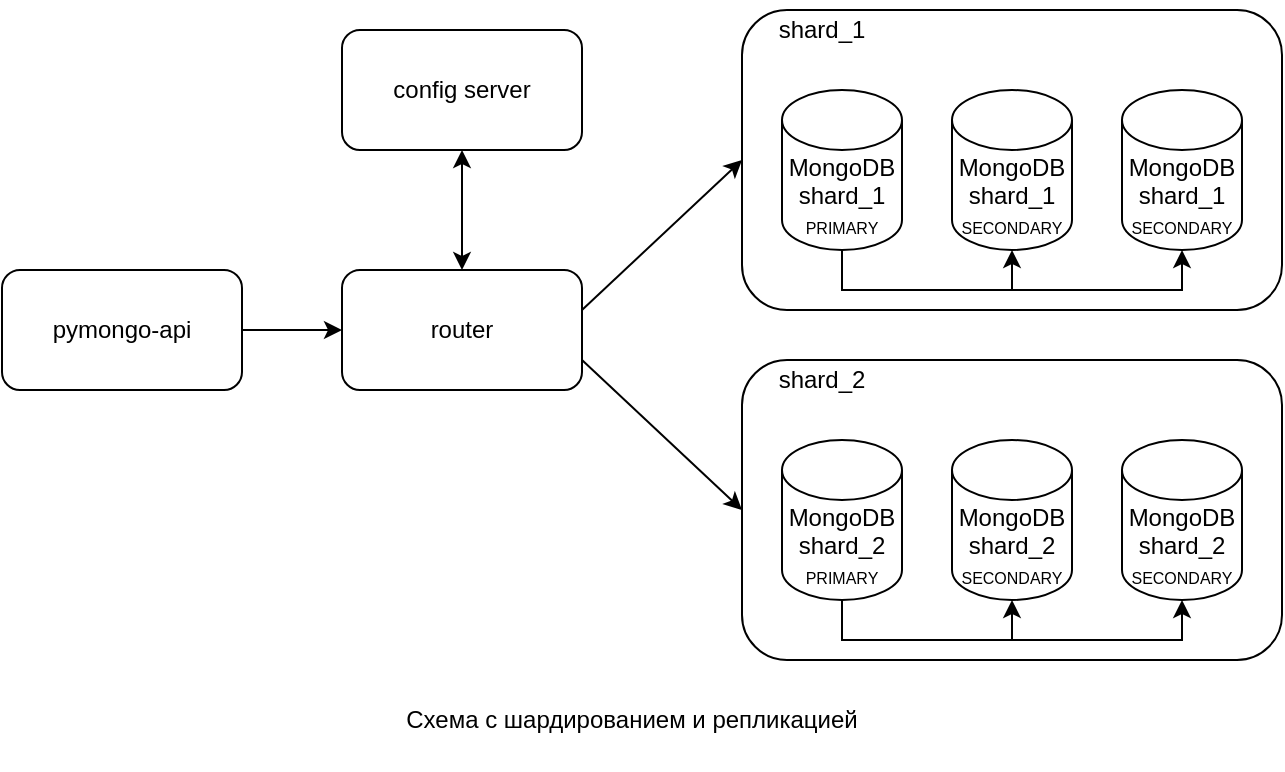 <mxfile version="25.0.2">
  <diagram name="Page-1" id="-H_mtQnk-PTXWXPvYvuk">
    <mxGraphModel dx="1595" dy="934" grid="1" gridSize="10" guides="1" tooltips="1" connect="1" arrows="1" fold="1" page="1" pageScale="1" pageWidth="1169" pageHeight="827" math="0" shadow="0">
      <root>
        <mxCell id="0" />
        <mxCell id="1" parent="0" />
        <mxCell id="AoqwYZYNCvobjgKJvIQU-14" value="" style="rounded=1;whiteSpace=wrap;html=1;align=left;" vertex="1" parent="1">
          <mxGeometry x="420" y="110" width="270" height="150" as="geometry" />
        </mxCell>
        <mxCell id="zA23MoTUsTF4_91t8viU-2" value="MongoDB&lt;div&gt;shard_1&lt;/div&gt;&lt;div&gt;&lt;font style=&quot;font-size: 8px;&quot;&gt;PRIMARY&lt;/font&gt;&lt;/div&gt;" style="shape=cylinder3;whiteSpace=wrap;html=1;boundedLbl=1;backgroundOutline=1;size=15;" parent="1" vertex="1">
          <mxGeometry x="440" y="150" width="60" height="80" as="geometry" />
        </mxCell>
        <mxCell id="AoqwYZYNCvobjgKJvIQU-10" value="" style="edgeStyle=orthogonalEdgeStyle;rounded=0;orthogonalLoop=1;jettySize=auto;html=1;" edge="1" parent="1" source="zA23MoTUsTF4_91t8viU-3" target="AoqwYZYNCvobjgKJvIQU-3">
          <mxGeometry relative="1" as="geometry" />
        </mxCell>
        <mxCell id="zA23MoTUsTF4_91t8viU-3" value="pymongo-api" style="rounded=1;whiteSpace=wrap;html=1;" parent="1" vertex="1">
          <mxGeometry x="50" y="240" width="120" height="60" as="geometry" />
        </mxCell>
        <mxCell id="AoqwYZYNCvobjgKJvIQU-3" value="router" style="rounded=1;whiteSpace=wrap;html=1;" vertex="1" parent="1">
          <mxGeometry x="220" y="240" width="120" height="60" as="geometry" />
        </mxCell>
        <mxCell id="AoqwYZYNCvobjgKJvIQU-4" value="config server" style="rounded=1;whiteSpace=wrap;html=1;" vertex="1" parent="1">
          <mxGeometry x="220" y="120" width="120" height="60" as="geometry" />
        </mxCell>
        <mxCell id="AoqwYZYNCvobjgKJvIQU-11" value="" style="endArrow=classic;startArrow=classic;html=1;rounded=0;exitX=0.5;exitY=0;exitDx=0;exitDy=0;" edge="1" parent="1" source="AoqwYZYNCvobjgKJvIQU-3">
          <mxGeometry width="50" height="50" relative="1" as="geometry">
            <mxPoint x="250" y="430" as="sourcePoint" />
            <mxPoint x="280" y="180" as="targetPoint" />
          </mxGeometry>
        </mxCell>
        <mxCell id="AoqwYZYNCvobjgKJvIQU-13" value="Схема с шардированием и репликацией" style="text;html=1;align=center;verticalAlign=middle;whiteSpace=wrap;rounded=0;" vertex="1" parent="1">
          <mxGeometry x="190" y="440" width="350" height="50" as="geometry" />
        </mxCell>
        <mxCell id="AoqwYZYNCvobjgKJvIQU-15" value="MongoDB&lt;div&gt;shard_1&lt;/div&gt;&lt;div&gt;&lt;font style=&quot;font-size: 8px;&quot;&gt;SECONDARY&lt;/font&gt;&lt;/div&gt;" style="shape=cylinder3;whiteSpace=wrap;html=1;boundedLbl=1;backgroundOutline=1;size=15;" vertex="1" parent="1">
          <mxGeometry x="525" y="150" width="60" height="80" as="geometry" />
        </mxCell>
        <mxCell id="AoqwYZYNCvobjgKJvIQU-17" value="MongoDB&lt;div&gt;shard_1&lt;/div&gt;&lt;div&gt;&lt;font style=&quot;font-size: 8px;&quot;&gt;SECONDARY&lt;/font&gt;&lt;/div&gt;" style="shape=cylinder3;whiteSpace=wrap;html=1;boundedLbl=1;backgroundOutline=1;size=15;" vertex="1" parent="1">
          <mxGeometry x="610" y="150" width="60" height="80" as="geometry" />
        </mxCell>
        <mxCell id="AoqwYZYNCvobjgKJvIQU-18" value="shard_1" style="text;html=1;align=center;verticalAlign=middle;whiteSpace=wrap;rounded=0;" vertex="1" parent="1">
          <mxGeometry x="430" y="105" width="60" height="30" as="geometry" />
        </mxCell>
        <mxCell id="AoqwYZYNCvobjgKJvIQU-19" value="" style="endArrow=classic;html=1;rounded=0;exitX=0.5;exitY=1;exitDx=0;exitDy=0;exitPerimeter=0;entryX=0.5;entryY=1;entryDx=0;entryDy=0;entryPerimeter=0;" edge="1" parent="1" source="zA23MoTUsTF4_91t8viU-2" target="AoqwYZYNCvobjgKJvIQU-17">
          <mxGeometry width="50" height="50" relative="1" as="geometry">
            <mxPoint x="520" y="320" as="sourcePoint" />
            <mxPoint x="570" y="270" as="targetPoint" />
            <Array as="points">
              <mxPoint x="470" y="250" />
              <mxPoint x="640" y="250" />
            </Array>
          </mxGeometry>
        </mxCell>
        <mxCell id="AoqwYZYNCvobjgKJvIQU-20" value="" style="endArrow=classic;html=1;rounded=0;entryX=0.5;entryY=1;entryDx=0;entryDy=0;entryPerimeter=0;" edge="1" parent="1" target="AoqwYZYNCvobjgKJvIQU-15">
          <mxGeometry width="50" height="50" relative="1" as="geometry">
            <mxPoint x="555" y="250" as="sourcePoint" />
            <mxPoint x="650" y="290" as="targetPoint" />
          </mxGeometry>
        </mxCell>
        <mxCell id="AoqwYZYNCvobjgKJvIQU-21" value="" style="rounded=1;whiteSpace=wrap;html=1;align=left;" vertex="1" parent="1">
          <mxGeometry x="420" y="285" width="270" height="150" as="geometry" />
        </mxCell>
        <mxCell id="AoqwYZYNCvobjgKJvIQU-22" value="MongoDB&lt;div&gt;shard_2&lt;/div&gt;&lt;div&gt;&lt;font style=&quot;font-size: 8px;&quot;&gt;PRIMARY&lt;/font&gt;&lt;/div&gt;" style="shape=cylinder3;whiteSpace=wrap;html=1;boundedLbl=1;backgroundOutline=1;size=15;" vertex="1" parent="1">
          <mxGeometry x="440" y="325" width="60" height="80" as="geometry" />
        </mxCell>
        <mxCell id="AoqwYZYNCvobjgKJvIQU-23" value="MongoDB&lt;div&gt;shard_2&lt;/div&gt;&lt;div&gt;&lt;font style=&quot;font-size: 8px;&quot;&gt;SECONDARY&lt;/font&gt;&lt;/div&gt;" style="shape=cylinder3;whiteSpace=wrap;html=1;boundedLbl=1;backgroundOutline=1;size=15;" vertex="1" parent="1">
          <mxGeometry x="525" y="325" width="60" height="80" as="geometry" />
        </mxCell>
        <mxCell id="AoqwYZYNCvobjgKJvIQU-24" value="MongoDB&lt;div&gt;shard_2&lt;/div&gt;&lt;div&gt;&lt;font style=&quot;font-size: 8px;&quot;&gt;SECONDARY&lt;/font&gt;&lt;/div&gt;" style="shape=cylinder3;whiteSpace=wrap;html=1;boundedLbl=1;backgroundOutline=1;size=15;" vertex="1" parent="1">
          <mxGeometry x="610" y="325" width="60" height="80" as="geometry" />
        </mxCell>
        <mxCell id="AoqwYZYNCvobjgKJvIQU-25" value="shard_2" style="text;html=1;align=center;verticalAlign=middle;whiteSpace=wrap;rounded=0;" vertex="1" parent="1">
          <mxGeometry x="430" y="280" width="60" height="30" as="geometry" />
        </mxCell>
        <mxCell id="AoqwYZYNCvobjgKJvIQU-26" value="" style="endArrow=classic;html=1;rounded=0;exitX=0.5;exitY=1;exitDx=0;exitDy=0;exitPerimeter=0;entryX=0.5;entryY=1;entryDx=0;entryDy=0;entryPerimeter=0;" edge="1" parent="1" source="AoqwYZYNCvobjgKJvIQU-22" target="AoqwYZYNCvobjgKJvIQU-24">
          <mxGeometry width="50" height="50" relative="1" as="geometry">
            <mxPoint x="520" y="495" as="sourcePoint" />
            <mxPoint x="570" y="445" as="targetPoint" />
            <Array as="points">
              <mxPoint x="470" y="425" />
              <mxPoint x="640" y="425" />
            </Array>
          </mxGeometry>
        </mxCell>
        <mxCell id="AoqwYZYNCvobjgKJvIQU-27" value="" style="endArrow=classic;html=1;rounded=0;entryX=0.5;entryY=1;entryDx=0;entryDy=0;entryPerimeter=0;" edge="1" parent="1" target="AoqwYZYNCvobjgKJvIQU-23">
          <mxGeometry width="50" height="50" relative="1" as="geometry">
            <mxPoint x="555" y="425" as="sourcePoint" />
            <mxPoint x="650" y="465" as="targetPoint" />
          </mxGeometry>
        </mxCell>
        <mxCell id="AoqwYZYNCvobjgKJvIQU-29" value="" style="endArrow=classic;html=1;rounded=0;entryX=0;entryY=0.5;entryDx=0;entryDy=0;" edge="1" parent="1" target="AoqwYZYNCvobjgKJvIQU-14">
          <mxGeometry width="50" height="50" relative="1" as="geometry">
            <mxPoint x="340" y="260" as="sourcePoint" />
            <mxPoint x="390" y="210" as="targetPoint" />
          </mxGeometry>
        </mxCell>
        <mxCell id="AoqwYZYNCvobjgKJvIQU-30" value="" style="endArrow=classic;html=1;rounded=0;exitX=1;exitY=0.75;exitDx=0;exitDy=0;entryX=0;entryY=0.5;entryDx=0;entryDy=0;" edge="1" parent="1" source="AoqwYZYNCvobjgKJvIQU-3" target="AoqwYZYNCvobjgKJvIQU-21">
          <mxGeometry width="50" height="50" relative="1" as="geometry">
            <mxPoint x="330" y="410" as="sourcePoint" />
            <mxPoint x="380" y="360" as="targetPoint" />
          </mxGeometry>
        </mxCell>
      </root>
    </mxGraphModel>
  </diagram>
</mxfile>
